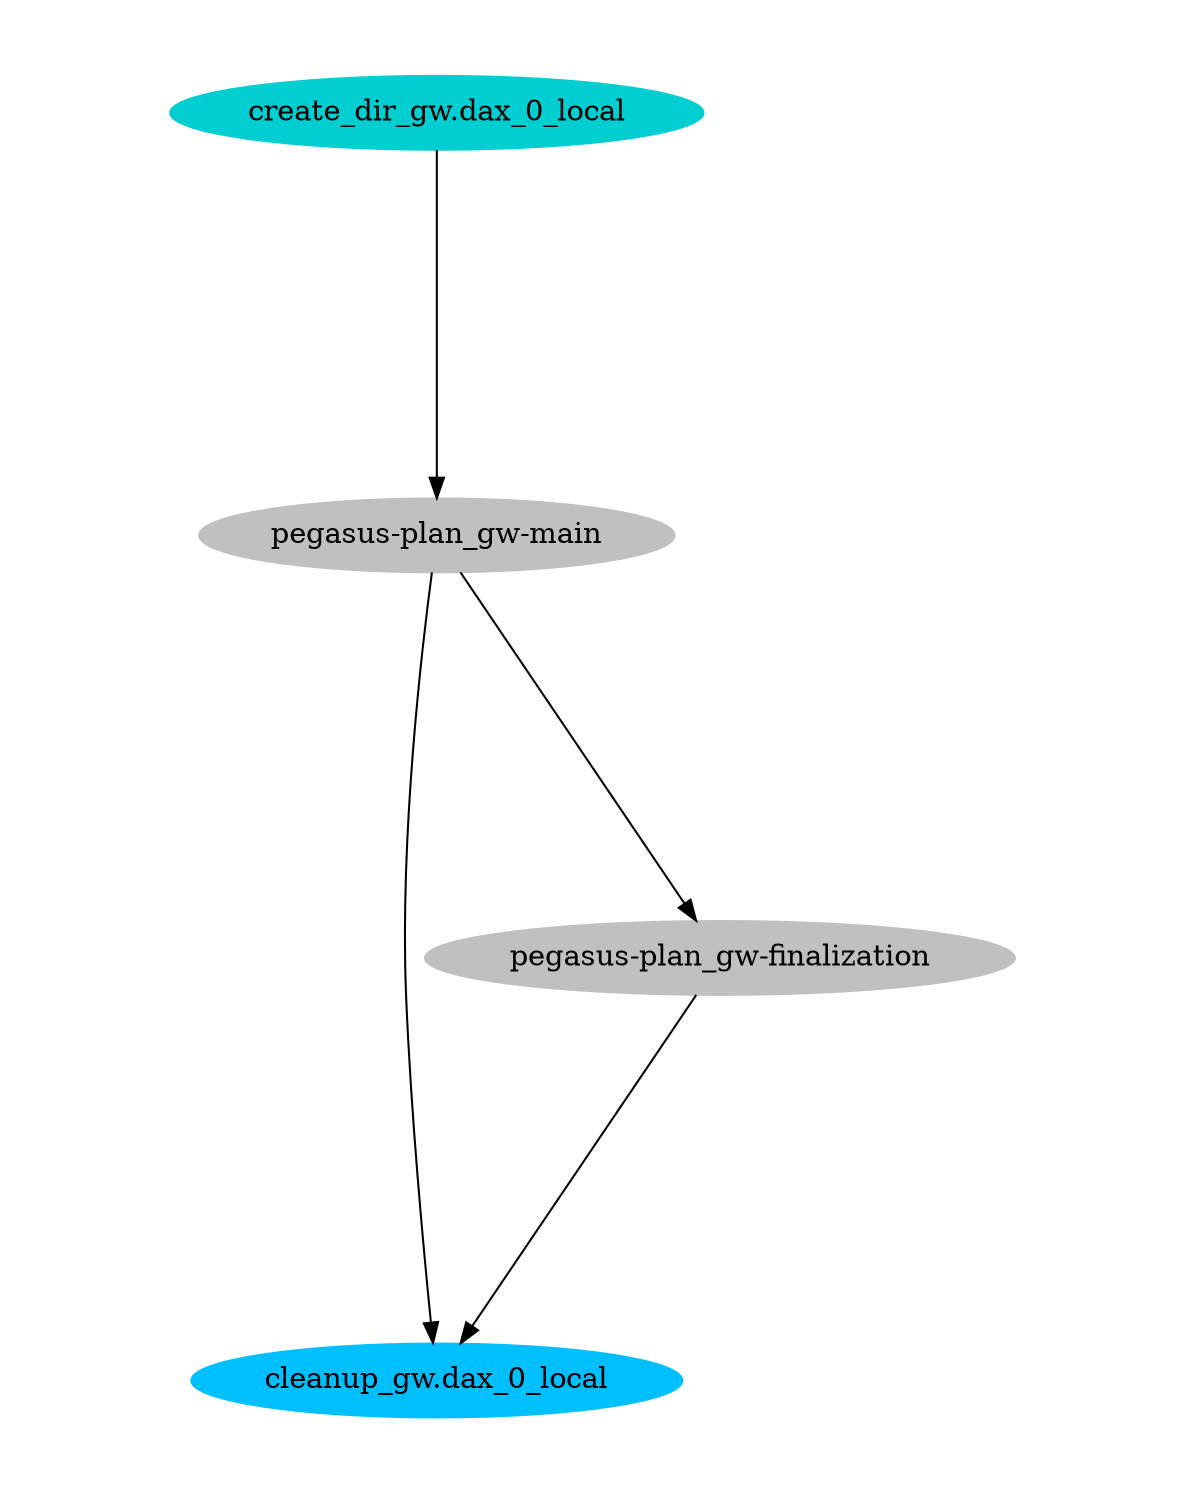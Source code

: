 digraph E {
size="8.0,10.0"
ratio=fill
node [shape=ellipse]
edge [arrowhead=normal, arrowsize=1.0]
	"cleanup_gw.dax_0_local" [color=deepskyblue,style=filled,label="cleanup_gw.dax_0_local"]
	"pegasus-plan_gw-main" [color=grey,style=filled,label="pegasus-plan_gw-main"]
	"pegasus-plan_gw-finalization" [color=grey,style=filled,label="pegasus-plan_gw-finalization"]
	"create_dir_gw.dax_0_local" [color=darkturquoise,style=filled,label="create_dir_gw.dax_0_local"]

	"pegasus-plan_gw-main" -> "cleanup_gw.dax_0_local"
	"pegasus-plan_gw-main" -> "pegasus-plan_gw-finalization"
	"pegasus-plan_gw-finalization" -> "cleanup_gw.dax_0_local"
	"create_dir_gw.dax_0_local" -> "pegasus-plan_gw-main"
}
